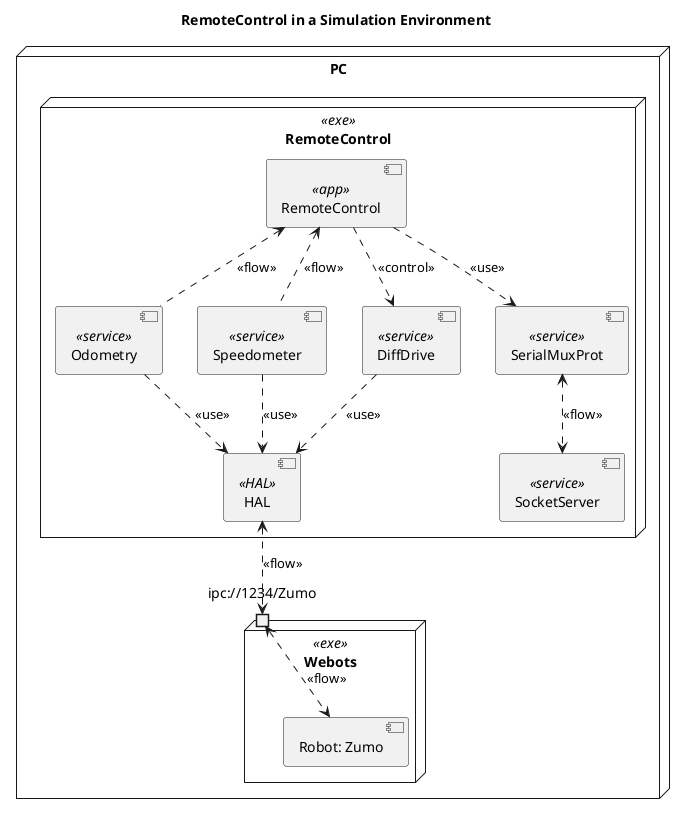 @startuml Simulation_Deployment

Title RemoteControl in a Simulation Environment

node "PC" {
    node "RemoteControl" <<exe>> as remoteControlExe{

        component "RemoteControl" <<app>> as app

        component "Odometry" <<service>> as odometry
        component "Speedometer" <<service>> as speedometer
        component "DiffDrive" <<service>> as diffdrive
        component "SocketServer" <<service>> as socketServer

        component "SerialMuxProt" <<service>> as smp
        component "HAL" <<HAL>> as hal

        app ..> smp: <<use>>
        app <.. odometry: <<flow>>
        app <.. speedometer: <<flow>>
        app ..> diffdrive: <<control>>

        smp <..> socketServer: <<flow>>

        odometry ..> hal: <<use>>
        speedometer ..> hal: <<use>>
        diffdrive ..> hal: <<use>>
    }

    node "Webots" <<exe>> as webots {
        PortIn "ipc://1234/Zumo" as webotsPort
        component "Robot: Zumo" as robot
        webotsPort <..> robot: <<flow>>
    }

    hal <..> webotsPort : <<flow>>
}

@enduml